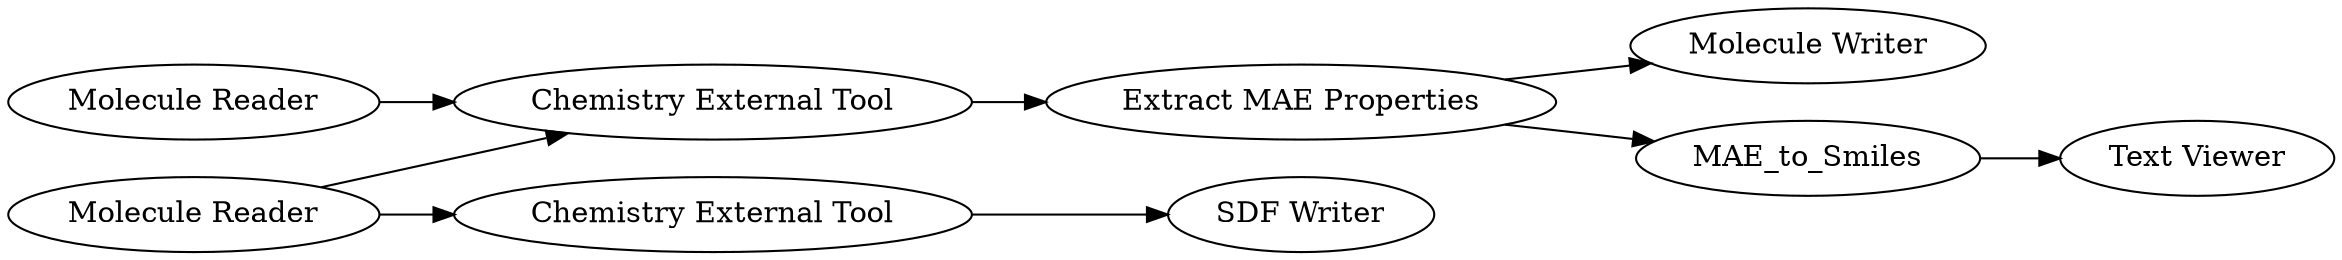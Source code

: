digraph {
	8237 -> 8389
	8229 -> 8246
	8247 -> 9160
	8246 -> 8237
	9159 -> 8247
	8240 -> 8239
	8237 -> 8240
	9159 -> 8246
	8229 [label="Molecule Reader"]
	8389 [label="Molecule Writer"]
	9159 [label="Molecule Reader"]
	8246 [label="Chemistry External Tool"]
	8247 [label="Chemistry External Tool"]
	8239 [label="Text Viewer"]
	8237 [label="Extract MAE Properties"]
	9160 [label="SDF Writer"]
	8240 [label=MAE_to_Smiles]
	rankdir=LR
}
